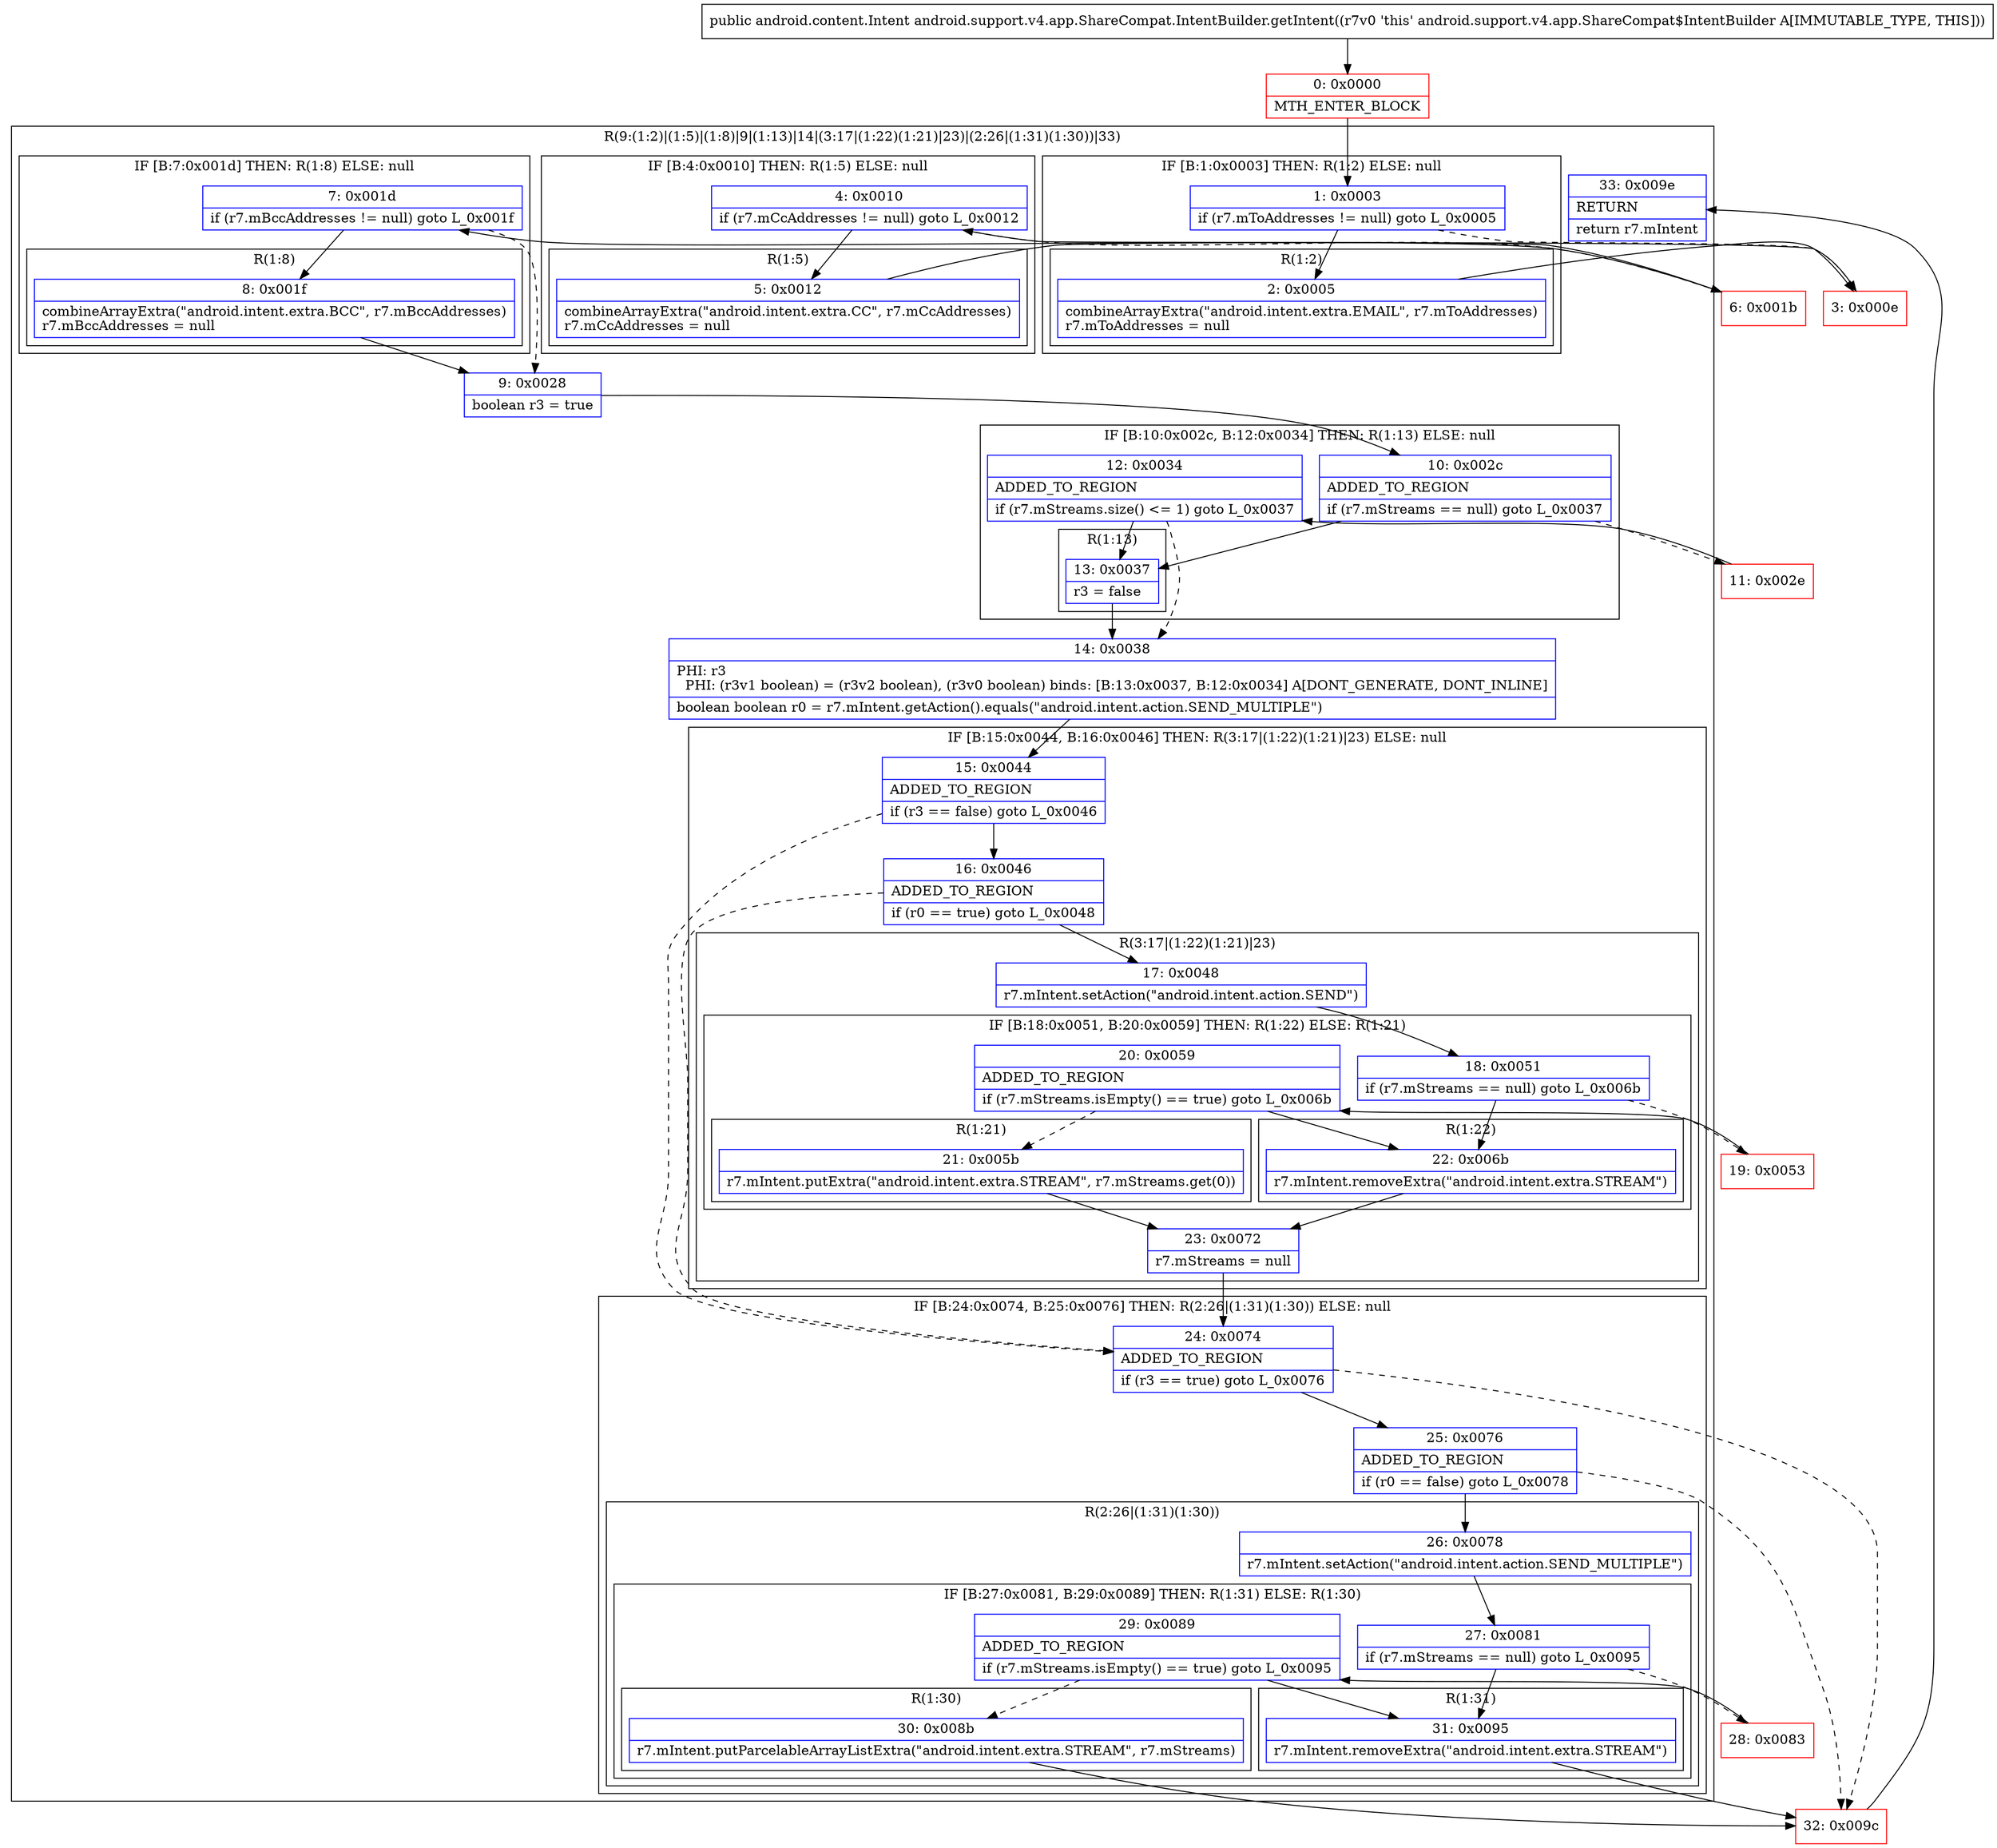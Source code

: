 digraph "CFG forandroid.support.v4.app.ShareCompat.IntentBuilder.getIntent()Landroid\/content\/Intent;" {
subgraph cluster_Region_591125250 {
label = "R(9:(1:2)|(1:5)|(1:8)|9|(1:13)|14|(3:17|(1:22)(1:21)|23)|(2:26|(1:31)(1:30))|33)";
node [shape=record,color=blue];
subgraph cluster_IfRegion_165628228 {
label = "IF [B:1:0x0003] THEN: R(1:2) ELSE: null";
node [shape=record,color=blue];
Node_1 [shape=record,label="{1\:\ 0x0003|if (r7.mToAddresses != null) goto L_0x0005\l}"];
subgraph cluster_Region_641441041 {
label = "R(1:2)";
node [shape=record,color=blue];
Node_2 [shape=record,label="{2\:\ 0x0005|combineArrayExtra(\"android.intent.extra.EMAIL\", r7.mToAddresses)\lr7.mToAddresses = null\l}"];
}
}
subgraph cluster_IfRegion_591148095 {
label = "IF [B:4:0x0010] THEN: R(1:5) ELSE: null";
node [shape=record,color=blue];
Node_4 [shape=record,label="{4\:\ 0x0010|if (r7.mCcAddresses != null) goto L_0x0012\l}"];
subgraph cluster_Region_903711977 {
label = "R(1:5)";
node [shape=record,color=blue];
Node_5 [shape=record,label="{5\:\ 0x0012|combineArrayExtra(\"android.intent.extra.CC\", r7.mCcAddresses)\lr7.mCcAddresses = null\l}"];
}
}
subgraph cluster_IfRegion_1178297983 {
label = "IF [B:7:0x001d] THEN: R(1:8) ELSE: null";
node [shape=record,color=blue];
Node_7 [shape=record,label="{7\:\ 0x001d|if (r7.mBccAddresses != null) goto L_0x001f\l}"];
subgraph cluster_Region_1016248508 {
label = "R(1:8)";
node [shape=record,color=blue];
Node_8 [shape=record,label="{8\:\ 0x001f|combineArrayExtra(\"android.intent.extra.BCC\", r7.mBccAddresses)\lr7.mBccAddresses = null\l}"];
}
}
Node_9 [shape=record,label="{9\:\ 0x0028|boolean r3 = true\l}"];
subgraph cluster_IfRegion_2119040733 {
label = "IF [B:10:0x002c, B:12:0x0034] THEN: R(1:13) ELSE: null";
node [shape=record,color=blue];
Node_10 [shape=record,label="{10\:\ 0x002c|ADDED_TO_REGION\l|if (r7.mStreams == null) goto L_0x0037\l}"];
Node_12 [shape=record,label="{12\:\ 0x0034|ADDED_TO_REGION\l|if (r7.mStreams.size() \<= 1) goto L_0x0037\l}"];
subgraph cluster_Region_2142689057 {
label = "R(1:13)";
node [shape=record,color=blue];
Node_13 [shape=record,label="{13\:\ 0x0037|r3 = false\l}"];
}
}
Node_14 [shape=record,label="{14\:\ 0x0038|PHI: r3 \l  PHI: (r3v1 boolean) = (r3v2 boolean), (r3v0 boolean) binds: [B:13:0x0037, B:12:0x0034] A[DONT_GENERATE, DONT_INLINE]\l|boolean boolean r0 = r7.mIntent.getAction().equals(\"android.intent.action.SEND_MULTIPLE\")\l}"];
subgraph cluster_IfRegion_1404542175 {
label = "IF [B:15:0x0044, B:16:0x0046] THEN: R(3:17|(1:22)(1:21)|23) ELSE: null";
node [shape=record,color=blue];
Node_15 [shape=record,label="{15\:\ 0x0044|ADDED_TO_REGION\l|if (r3 == false) goto L_0x0046\l}"];
Node_16 [shape=record,label="{16\:\ 0x0046|ADDED_TO_REGION\l|if (r0 == true) goto L_0x0048\l}"];
subgraph cluster_Region_665755449 {
label = "R(3:17|(1:22)(1:21)|23)";
node [shape=record,color=blue];
Node_17 [shape=record,label="{17\:\ 0x0048|r7.mIntent.setAction(\"android.intent.action.SEND\")\l}"];
subgraph cluster_IfRegion_985341229 {
label = "IF [B:18:0x0051, B:20:0x0059] THEN: R(1:22) ELSE: R(1:21)";
node [shape=record,color=blue];
Node_18 [shape=record,label="{18\:\ 0x0051|if (r7.mStreams == null) goto L_0x006b\l}"];
Node_20 [shape=record,label="{20\:\ 0x0059|ADDED_TO_REGION\l|if (r7.mStreams.isEmpty() == true) goto L_0x006b\l}"];
subgraph cluster_Region_331679134 {
label = "R(1:22)";
node [shape=record,color=blue];
Node_22 [shape=record,label="{22\:\ 0x006b|r7.mIntent.removeExtra(\"android.intent.extra.STREAM\")\l}"];
}
subgraph cluster_Region_49265197 {
label = "R(1:21)";
node [shape=record,color=blue];
Node_21 [shape=record,label="{21\:\ 0x005b|r7.mIntent.putExtra(\"android.intent.extra.STREAM\", r7.mStreams.get(0))\l}"];
}
}
Node_23 [shape=record,label="{23\:\ 0x0072|r7.mStreams = null\l}"];
}
}
subgraph cluster_IfRegion_243597031 {
label = "IF [B:24:0x0074, B:25:0x0076] THEN: R(2:26|(1:31)(1:30)) ELSE: null";
node [shape=record,color=blue];
Node_24 [shape=record,label="{24\:\ 0x0074|ADDED_TO_REGION\l|if (r3 == true) goto L_0x0076\l}"];
Node_25 [shape=record,label="{25\:\ 0x0076|ADDED_TO_REGION\l|if (r0 == false) goto L_0x0078\l}"];
subgraph cluster_Region_1366014494 {
label = "R(2:26|(1:31)(1:30))";
node [shape=record,color=blue];
Node_26 [shape=record,label="{26\:\ 0x0078|r7.mIntent.setAction(\"android.intent.action.SEND_MULTIPLE\")\l}"];
subgraph cluster_IfRegion_861636459 {
label = "IF [B:27:0x0081, B:29:0x0089] THEN: R(1:31) ELSE: R(1:30)";
node [shape=record,color=blue];
Node_27 [shape=record,label="{27\:\ 0x0081|if (r7.mStreams == null) goto L_0x0095\l}"];
Node_29 [shape=record,label="{29\:\ 0x0089|ADDED_TO_REGION\l|if (r7.mStreams.isEmpty() == true) goto L_0x0095\l}"];
subgraph cluster_Region_134843755 {
label = "R(1:31)";
node [shape=record,color=blue];
Node_31 [shape=record,label="{31\:\ 0x0095|r7.mIntent.removeExtra(\"android.intent.extra.STREAM\")\l}"];
}
subgraph cluster_Region_2001232021 {
label = "R(1:30)";
node [shape=record,color=blue];
Node_30 [shape=record,label="{30\:\ 0x008b|r7.mIntent.putParcelableArrayListExtra(\"android.intent.extra.STREAM\", r7.mStreams)\l}"];
}
}
}
}
Node_33 [shape=record,label="{33\:\ 0x009e|RETURN\l|return r7.mIntent\l}"];
}
Node_0 [shape=record,color=red,label="{0\:\ 0x0000|MTH_ENTER_BLOCK\l}"];
Node_3 [shape=record,color=red,label="{3\:\ 0x000e}"];
Node_6 [shape=record,color=red,label="{6\:\ 0x001b}"];
Node_11 [shape=record,color=red,label="{11\:\ 0x002e}"];
Node_19 [shape=record,color=red,label="{19\:\ 0x0053}"];
Node_28 [shape=record,color=red,label="{28\:\ 0x0083}"];
Node_32 [shape=record,color=red,label="{32\:\ 0x009c}"];
MethodNode[shape=record,label="{public android.content.Intent android.support.v4.app.ShareCompat.IntentBuilder.getIntent((r7v0 'this' android.support.v4.app.ShareCompat$IntentBuilder A[IMMUTABLE_TYPE, THIS])) }"];
MethodNode -> Node_0;
Node_1 -> Node_2;
Node_1 -> Node_3[style=dashed];
Node_2 -> Node_3;
Node_4 -> Node_5;
Node_4 -> Node_6[style=dashed];
Node_5 -> Node_6;
Node_7 -> Node_8;
Node_7 -> Node_9[style=dashed];
Node_8 -> Node_9;
Node_9 -> Node_10;
Node_10 -> Node_11[style=dashed];
Node_10 -> Node_13;
Node_12 -> Node_13;
Node_12 -> Node_14[style=dashed];
Node_13 -> Node_14;
Node_14 -> Node_15;
Node_15 -> Node_16;
Node_15 -> Node_24[style=dashed];
Node_16 -> Node_17;
Node_16 -> Node_24[style=dashed];
Node_17 -> Node_18;
Node_18 -> Node_19[style=dashed];
Node_18 -> Node_22;
Node_20 -> Node_21[style=dashed];
Node_20 -> Node_22;
Node_22 -> Node_23;
Node_21 -> Node_23;
Node_23 -> Node_24;
Node_24 -> Node_25;
Node_24 -> Node_32[style=dashed];
Node_25 -> Node_26;
Node_25 -> Node_32[style=dashed];
Node_26 -> Node_27;
Node_27 -> Node_28[style=dashed];
Node_27 -> Node_31;
Node_29 -> Node_30[style=dashed];
Node_29 -> Node_31;
Node_31 -> Node_32;
Node_30 -> Node_32;
Node_0 -> Node_1;
Node_3 -> Node_4;
Node_6 -> Node_7;
Node_11 -> Node_12;
Node_19 -> Node_20;
Node_28 -> Node_29;
Node_32 -> Node_33;
}

